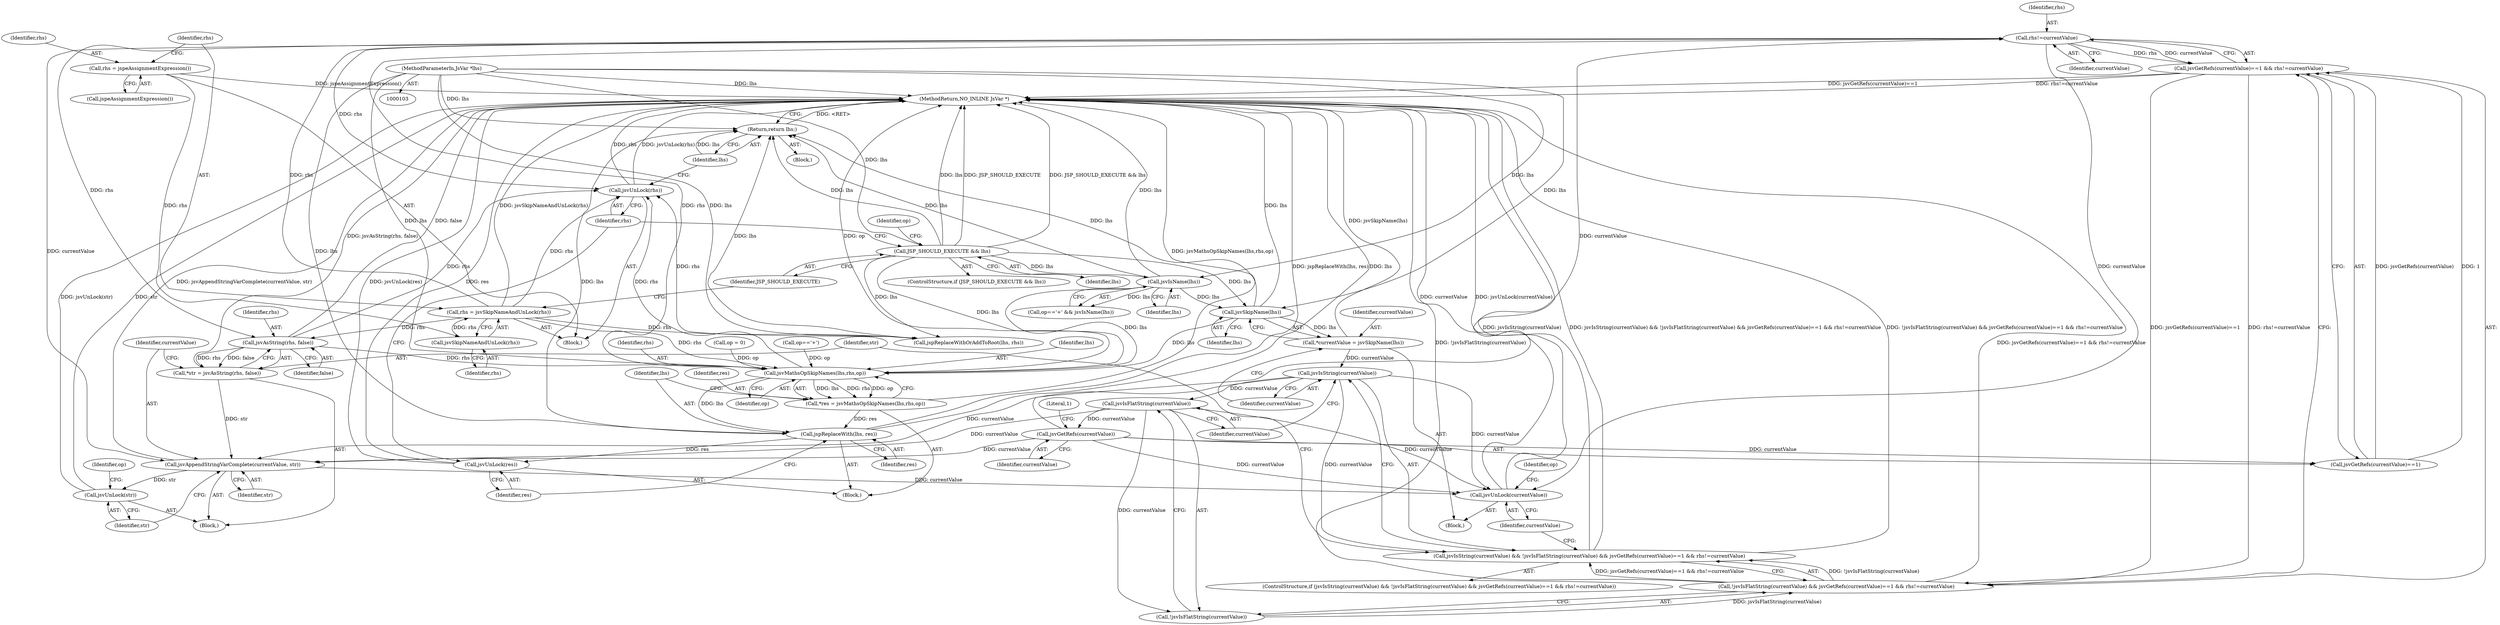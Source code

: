 digraph "0_Espruino_bf4416ab9129ee3afd56739ea4e3cd0da5484b6b@pointer" {
"1000323" [label="(Call,rhs!=currentValue)"];
"1000191" [label="(Call,rhs = jsvSkipNameAndUnLock(rhs))"];
"1000193" [label="(Call,jsvSkipNameAndUnLock(rhs))"];
"1000188" [label="(Call,rhs = jspeAssignmentExpression())"];
"1000320" [label="(Call,jsvGetRefs(currentValue))"];
"1000316" [label="(Call,jsvIsFlatString(currentValue))"];
"1000312" [label="(Call,jsvIsString(currentValue))"];
"1000306" [label="(Call,*currentValue = jsvSkipName(lhs))"];
"1000308" [label="(Call,jsvSkipName(lhs))"];
"1000196" [label="(Call,JSP_SHOULD_EXECUTE && lhs)"];
"1000104" [label="(MethodParameterIn,JsVar *lhs)"];
"1000302" [label="(Call,jsvIsName(lhs))"];
"1000318" [label="(Call,jsvGetRefs(currentValue)==1 && rhs!=currentValue)"];
"1000314" [label="(Call,!jsvIsFlatString(currentValue) && jsvGetRefs(currentValue)==1 && rhs!=currentValue)"];
"1000311" [label="(Call,jsvIsString(currentValue) && !jsvIsFlatString(currentValue) && jsvGetRefs(currentValue)==1 && rhs!=currentValue)"];
"1000330" [label="(Call,jsvAsString(rhs, false))"];
"1000328" [label="(Call,*str = jsvAsString(rhs, false))"];
"1000333" [label="(Call,jsvAppendStringVarComplete(currentValue, str))"];
"1000336" [label="(Call,jsvUnLock(str))"];
"1000341" [label="(Call,jsvUnLock(currentValue))"];
"1000349" [label="(Call,jsvMathsOpSkipNames(lhs,rhs,op))"];
"1000347" [label="(Call,*res = jsvMathsOpSkipNames(lhs,rhs,op))"];
"1000353" [label="(Call,jspReplaceWith(lhs, res))"];
"1000356" [label="(Call,jsvUnLock(res))"];
"1000360" [label="(Return,return lhs;)"];
"1000358" [label="(Call,jsvUnLock(rhs))"];
"1000337" [label="(Identifier,str)"];
"1000334" [label="(Identifier,currentValue)"];
"1000336" [label="(Call,jsvUnLock(str))"];
"1000320" [label="(Call,jsvGetRefs(currentValue))"];
"1000321" [label="(Identifier,currentValue)"];
"1000195" [label="(ControlStructure,if (JSP_SHOULD_EXECUTE && lhs))"];
"1000344" [label="(Identifier,op)"];
"1000354" [label="(Identifier,lhs)"];
"1000205" [label="(Call,jspReplaceWithOrAddToRoot(lhs, rhs))"];
"1000105" [label="(Block,)"];
"1000323" [label="(Call,rhs!=currentValue)"];
"1000315" [label="(Call,!jsvIsFlatString(currentValue))"];
"1000330" [label="(Call,jsvAsString(rhs, false))"];
"1000353" [label="(Call,jspReplaceWith(lhs, res))"];
"1000316" [label="(Call,jsvIsFlatString(currentValue))"];
"1000314" [label="(Call,!jsvIsFlatString(currentValue) && jsvGetRefs(currentValue)==1 && rhs!=currentValue)"];
"1000348" [label="(Identifier,res)"];
"1000319" [label="(Call,jsvGetRefs(currentValue)==1)"];
"1000325" [label="(Identifier,currentValue)"];
"1000312" [label="(Call,jsvIsString(currentValue))"];
"1000359" [label="(Identifier,rhs)"];
"1000332" [label="(Identifier,false)"];
"1000308" [label="(Call,jsvSkipName(lhs))"];
"1000317" [label="(Identifier,currentValue)"];
"1000192" [label="(Identifier,rhs)"];
"1000351" [label="(Identifier,rhs)"];
"1000311" [label="(Call,jsvIsString(currentValue) && !jsvIsFlatString(currentValue) && jsvGetRefs(currentValue)==1 && rhs!=currentValue)"];
"1000347" [label="(Call,*res = jsvMathsOpSkipNames(lhs,rhs,op))"];
"1000349" [label="(Call,jsvMathsOpSkipNames(lhs,rhs,op))"];
"1000355" [label="(Identifier,res)"];
"1000357" [label="(Identifier,res)"];
"1000356" [label="(Call,jsvUnLock(res))"];
"1000331" [label="(Identifier,rhs)"];
"1000310" [label="(ControlStructure,if (jsvIsString(currentValue) && !jsvIsFlatString(currentValue) && jsvGetRefs(currentValue)==1 && rhs!=currentValue))"];
"1000198" [label="(Identifier,lhs)"];
"1000309" [label="(Identifier,lhs)"];
"1000202" [label="(Identifier,op)"];
"1000197" [label="(Identifier,JSP_SHOULD_EXECUTE)"];
"1000313" [label="(Identifier,currentValue)"];
"1000339" [label="(Identifier,op)"];
"1000298" [label="(Call,op=='+' && jsvIsName(lhs))"];
"1000342" [label="(Identifier,currentValue)"];
"1000104" [label="(MethodParameterIn,JsVar *lhs)"];
"1000193" [label="(Call,jsvSkipNameAndUnLock(rhs))"];
"1000189" [label="(Identifier,rhs)"];
"1000326" [label="(Block,)"];
"1000324" [label="(Identifier,rhs)"];
"1000196" [label="(Call,JSP_SHOULD_EXECUTE && lhs)"];
"1000345" [label="(Block,)"];
"1000333" [label="(Call,jsvAppendStringVarComplete(currentValue, str))"];
"1000341" [label="(Call,jsvUnLock(currentValue))"];
"1000178" [label="(Block,)"];
"1000304" [label="(Block,)"];
"1000306" [label="(Call,*currentValue = jsvSkipName(lhs))"];
"1000303" [label="(Identifier,lhs)"];
"1000318" [label="(Call,jsvGetRefs(currentValue)==1 && rhs!=currentValue)"];
"1000329" [label="(Identifier,str)"];
"1000360" [label="(Return,return lhs;)"];
"1000328" [label="(Call,*str = jsvAsString(rhs, false))"];
"1000307" [label="(Identifier,currentValue)"];
"1000191" [label="(Call,rhs = jsvSkipNameAndUnLock(rhs))"];
"1000322" [label="(Literal,1)"];
"1000188" [label="(Call,rhs = jspeAssignmentExpression())"];
"1000352" [label="(Identifier,op)"];
"1000338" [label="(Call,op = 0)"];
"1000335" [label="(Identifier,str)"];
"1000302" [label="(Call,jsvIsName(lhs))"];
"1000299" [label="(Call,op=='+')"];
"1000361" [label="(Identifier,lhs)"];
"1000194" [label="(Identifier,rhs)"];
"1000190" [label="(Call,jspeAssignmentExpression())"];
"1000362" [label="(MethodReturn,NO_INLINE JsVar *)"];
"1000358" [label="(Call,jsvUnLock(rhs))"];
"1000350" [label="(Identifier,lhs)"];
"1000323" -> "1000318"  [label="AST: "];
"1000323" -> "1000325"  [label="CFG: "];
"1000324" -> "1000323"  [label="AST: "];
"1000325" -> "1000323"  [label="AST: "];
"1000318" -> "1000323"  [label="CFG: "];
"1000323" -> "1000318"  [label="DDG: rhs"];
"1000323" -> "1000318"  [label="DDG: currentValue"];
"1000191" -> "1000323"  [label="DDG: rhs"];
"1000320" -> "1000323"  [label="DDG: currentValue"];
"1000323" -> "1000330"  [label="DDG: rhs"];
"1000323" -> "1000333"  [label="DDG: currentValue"];
"1000323" -> "1000341"  [label="DDG: currentValue"];
"1000323" -> "1000349"  [label="DDG: rhs"];
"1000323" -> "1000358"  [label="DDG: rhs"];
"1000191" -> "1000178"  [label="AST: "];
"1000191" -> "1000193"  [label="CFG: "];
"1000192" -> "1000191"  [label="AST: "];
"1000193" -> "1000191"  [label="AST: "];
"1000197" -> "1000191"  [label="CFG: "];
"1000191" -> "1000362"  [label="DDG: jsvSkipNameAndUnLock(rhs)"];
"1000193" -> "1000191"  [label="DDG: rhs"];
"1000191" -> "1000205"  [label="DDG: rhs"];
"1000191" -> "1000330"  [label="DDG: rhs"];
"1000191" -> "1000349"  [label="DDG: rhs"];
"1000191" -> "1000358"  [label="DDG: rhs"];
"1000193" -> "1000194"  [label="CFG: "];
"1000194" -> "1000193"  [label="AST: "];
"1000188" -> "1000193"  [label="DDG: rhs"];
"1000188" -> "1000178"  [label="AST: "];
"1000188" -> "1000190"  [label="CFG: "];
"1000189" -> "1000188"  [label="AST: "];
"1000190" -> "1000188"  [label="AST: "];
"1000192" -> "1000188"  [label="CFG: "];
"1000188" -> "1000362"  [label="DDG: jspeAssignmentExpression()"];
"1000320" -> "1000319"  [label="AST: "];
"1000320" -> "1000321"  [label="CFG: "];
"1000321" -> "1000320"  [label="AST: "];
"1000322" -> "1000320"  [label="CFG: "];
"1000320" -> "1000319"  [label="DDG: currentValue"];
"1000316" -> "1000320"  [label="DDG: currentValue"];
"1000320" -> "1000333"  [label="DDG: currentValue"];
"1000320" -> "1000341"  [label="DDG: currentValue"];
"1000316" -> "1000315"  [label="AST: "];
"1000316" -> "1000317"  [label="CFG: "];
"1000317" -> "1000316"  [label="AST: "];
"1000315" -> "1000316"  [label="CFG: "];
"1000316" -> "1000315"  [label="DDG: currentValue"];
"1000312" -> "1000316"  [label="DDG: currentValue"];
"1000316" -> "1000333"  [label="DDG: currentValue"];
"1000316" -> "1000341"  [label="DDG: currentValue"];
"1000312" -> "1000311"  [label="AST: "];
"1000312" -> "1000313"  [label="CFG: "];
"1000313" -> "1000312"  [label="AST: "];
"1000317" -> "1000312"  [label="CFG: "];
"1000311" -> "1000312"  [label="CFG: "];
"1000312" -> "1000311"  [label="DDG: currentValue"];
"1000306" -> "1000312"  [label="DDG: currentValue"];
"1000312" -> "1000333"  [label="DDG: currentValue"];
"1000312" -> "1000341"  [label="DDG: currentValue"];
"1000306" -> "1000304"  [label="AST: "];
"1000306" -> "1000308"  [label="CFG: "];
"1000307" -> "1000306"  [label="AST: "];
"1000308" -> "1000306"  [label="AST: "];
"1000313" -> "1000306"  [label="CFG: "];
"1000306" -> "1000362"  [label="DDG: jsvSkipName(lhs)"];
"1000308" -> "1000306"  [label="DDG: lhs"];
"1000308" -> "1000309"  [label="CFG: "];
"1000309" -> "1000308"  [label="AST: "];
"1000308" -> "1000362"  [label="DDG: lhs"];
"1000196" -> "1000308"  [label="DDG: lhs"];
"1000302" -> "1000308"  [label="DDG: lhs"];
"1000104" -> "1000308"  [label="DDG: lhs"];
"1000308" -> "1000349"  [label="DDG: lhs"];
"1000308" -> "1000360"  [label="DDG: lhs"];
"1000196" -> "1000195"  [label="AST: "];
"1000196" -> "1000197"  [label="CFG: "];
"1000196" -> "1000198"  [label="CFG: "];
"1000197" -> "1000196"  [label="AST: "];
"1000198" -> "1000196"  [label="AST: "];
"1000202" -> "1000196"  [label="CFG: "];
"1000359" -> "1000196"  [label="CFG: "];
"1000196" -> "1000362"  [label="DDG: JSP_SHOULD_EXECUTE"];
"1000196" -> "1000362"  [label="DDG: JSP_SHOULD_EXECUTE && lhs"];
"1000196" -> "1000362"  [label="DDG: lhs"];
"1000104" -> "1000196"  [label="DDG: lhs"];
"1000196" -> "1000205"  [label="DDG: lhs"];
"1000196" -> "1000302"  [label="DDG: lhs"];
"1000196" -> "1000349"  [label="DDG: lhs"];
"1000196" -> "1000360"  [label="DDG: lhs"];
"1000104" -> "1000103"  [label="AST: "];
"1000104" -> "1000362"  [label="DDG: lhs"];
"1000104" -> "1000205"  [label="DDG: lhs"];
"1000104" -> "1000302"  [label="DDG: lhs"];
"1000104" -> "1000349"  [label="DDG: lhs"];
"1000104" -> "1000353"  [label="DDG: lhs"];
"1000104" -> "1000360"  [label="DDG: lhs"];
"1000302" -> "1000298"  [label="AST: "];
"1000302" -> "1000303"  [label="CFG: "];
"1000303" -> "1000302"  [label="AST: "];
"1000298" -> "1000302"  [label="CFG: "];
"1000302" -> "1000362"  [label="DDG: lhs"];
"1000302" -> "1000298"  [label="DDG: lhs"];
"1000302" -> "1000349"  [label="DDG: lhs"];
"1000302" -> "1000360"  [label="DDG: lhs"];
"1000318" -> "1000314"  [label="AST: "];
"1000318" -> "1000319"  [label="CFG: "];
"1000319" -> "1000318"  [label="AST: "];
"1000314" -> "1000318"  [label="CFG: "];
"1000318" -> "1000362"  [label="DDG: jsvGetRefs(currentValue)==1"];
"1000318" -> "1000362"  [label="DDG: rhs!=currentValue"];
"1000318" -> "1000314"  [label="DDG: jsvGetRefs(currentValue)==1"];
"1000318" -> "1000314"  [label="DDG: rhs!=currentValue"];
"1000319" -> "1000318"  [label="DDG: jsvGetRefs(currentValue)"];
"1000319" -> "1000318"  [label="DDG: 1"];
"1000314" -> "1000311"  [label="AST: "];
"1000314" -> "1000315"  [label="CFG: "];
"1000315" -> "1000314"  [label="AST: "];
"1000311" -> "1000314"  [label="CFG: "];
"1000314" -> "1000362"  [label="DDG: !jsvIsFlatString(currentValue)"];
"1000314" -> "1000362"  [label="DDG: jsvGetRefs(currentValue)==1 && rhs!=currentValue"];
"1000314" -> "1000311"  [label="DDG: !jsvIsFlatString(currentValue)"];
"1000314" -> "1000311"  [label="DDG: jsvGetRefs(currentValue)==1 && rhs!=currentValue"];
"1000315" -> "1000314"  [label="DDG: jsvIsFlatString(currentValue)"];
"1000311" -> "1000310"  [label="AST: "];
"1000329" -> "1000311"  [label="CFG: "];
"1000342" -> "1000311"  [label="CFG: "];
"1000311" -> "1000362"  [label="DDG: jsvIsString(currentValue)"];
"1000311" -> "1000362"  [label="DDG: jsvIsString(currentValue) && !jsvIsFlatString(currentValue) && jsvGetRefs(currentValue)==1 && rhs!=currentValue"];
"1000311" -> "1000362"  [label="DDG: !jsvIsFlatString(currentValue) && jsvGetRefs(currentValue)==1 && rhs!=currentValue"];
"1000330" -> "1000328"  [label="AST: "];
"1000330" -> "1000332"  [label="CFG: "];
"1000331" -> "1000330"  [label="AST: "];
"1000332" -> "1000330"  [label="AST: "];
"1000328" -> "1000330"  [label="CFG: "];
"1000330" -> "1000362"  [label="DDG: false"];
"1000330" -> "1000328"  [label="DDG: rhs"];
"1000330" -> "1000328"  [label="DDG: false"];
"1000330" -> "1000349"  [label="DDG: rhs"];
"1000330" -> "1000358"  [label="DDG: rhs"];
"1000328" -> "1000326"  [label="AST: "];
"1000329" -> "1000328"  [label="AST: "];
"1000334" -> "1000328"  [label="CFG: "];
"1000328" -> "1000362"  [label="DDG: jsvAsString(rhs, false)"];
"1000328" -> "1000333"  [label="DDG: str"];
"1000333" -> "1000326"  [label="AST: "];
"1000333" -> "1000335"  [label="CFG: "];
"1000334" -> "1000333"  [label="AST: "];
"1000335" -> "1000333"  [label="AST: "];
"1000337" -> "1000333"  [label="CFG: "];
"1000333" -> "1000362"  [label="DDG: jsvAppendStringVarComplete(currentValue, str)"];
"1000333" -> "1000336"  [label="DDG: str"];
"1000333" -> "1000341"  [label="DDG: currentValue"];
"1000336" -> "1000326"  [label="AST: "];
"1000336" -> "1000337"  [label="CFG: "];
"1000337" -> "1000336"  [label="AST: "];
"1000339" -> "1000336"  [label="CFG: "];
"1000336" -> "1000362"  [label="DDG: jsvUnLock(str)"];
"1000336" -> "1000362"  [label="DDG: str"];
"1000341" -> "1000304"  [label="AST: "];
"1000341" -> "1000342"  [label="CFG: "];
"1000342" -> "1000341"  [label="AST: "];
"1000344" -> "1000341"  [label="CFG: "];
"1000341" -> "1000362"  [label="DDG: currentValue"];
"1000341" -> "1000362"  [label="DDG: jsvUnLock(currentValue)"];
"1000349" -> "1000347"  [label="AST: "];
"1000349" -> "1000352"  [label="CFG: "];
"1000350" -> "1000349"  [label="AST: "];
"1000351" -> "1000349"  [label="AST: "];
"1000352" -> "1000349"  [label="AST: "];
"1000347" -> "1000349"  [label="CFG: "];
"1000349" -> "1000362"  [label="DDG: op"];
"1000349" -> "1000347"  [label="DDG: lhs"];
"1000349" -> "1000347"  [label="DDG: rhs"];
"1000349" -> "1000347"  [label="DDG: op"];
"1000338" -> "1000349"  [label="DDG: op"];
"1000299" -> "1000349"  [label="DDG: op"];
"1000349" -> "1000353"  [label="DDG: lhs"];
"1000349" -> "1000358"  [label="DDG: rhs"];
"1000347" -> "1000345"  [label="AST: "];
"1000348" -> "1000347"  [label="AST: "];
"1000354" -> "1000347"  [label="CFG: "];
"1000347" -> "1000362"  [label="DDG: jsvMathsOpSkipNames(lhs,rhs,op)"];
"1000347" -> "1000353"  [label="DDG: res"];
"1000353" -> "1000345"  [label="AST: "];
"1000353" -> "1000355"  [label="CFG: "];
"1000354" -> "1000353"  [label="AST: "];
"1000355" -> "1000353"  [label="AST: "];
"1000357" -> "1000353"  [label="CFG: "];
"1000353" -> "1000362"  [label="DDG: jspReplaceWith(lhs, res)"];
"1000353" -> "1000362"  [label="DDG: lhs"];
"1000353" -> "1000356"  [label="DDG: res"];
"1000353" -> "1000360"  [label="DDG: lhs"];
"1000356" -> "1000345"  [label="AST: "];
"1000356" -> "1000357"  [label="CFG: "];
"1000357" -> "1000356"  [label="AST: "];
"1000359" -> "1000356"  [label="CFG: "];
"1000356" -> "1000362"  [label="DDG: jsvUnLock(res)"];
"1000356" -> "1000362"  [label="DDG: res"];
"1000360" -> "1000105"  [label="AST: "];
"1000360" -> "1000361"  [label="CFG: "];
"1000361" -> "1000360"  [label="AST: "];
"1000362" -> "1000360"  [label="CFG: "];
"1000360" -> "1000362"  [label="DDG: <RET>"];
"1000361" -> "1000360"  [label="DDG: lhs"];
"1000205" -> "1000360"  [label="DDG: lhs"];
"1000358" -> "1000178"  [label="AST: "];
"1000358" -> "1000359"  [label="CFG: "];
"1000359" -> "1000358"  [label="AST: "];
"1000361" -> "1000358"  [label="CFG: "];
"1000358" -> "1000362"  [label="DDG: jsvUnLock(rhs)"];
"1000358" -> "1000362"  [label="DDG: rhs"];
"1000205" -> "1000358"  [label="DDG: rhs"];
}
